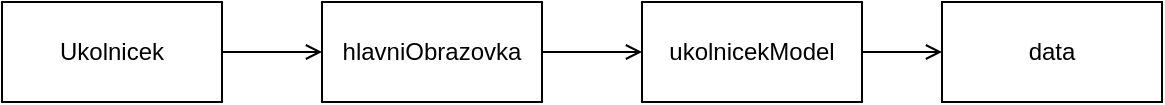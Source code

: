 <mxfile version="21.2.1" type="device" pages="3">
  <diagram name="Page-1" id="JF6K9snw8fR3OMPUehER">
    <mxGraphModel dx="1418" dy="828" grid="1" gridSize="10" guides="1" tooltips="1" connect="1" arrows="1" fold="1" page="1" pageScale="1" pageWidth="827" pageHeight="1169" math="0" shadow="0">
      <root>
        <mxCell id="0" />
        <mxCell id="1" parent="0" />
        <mxCell id="RAF46U92DlabGJ9Uu_Ly-5" value="" style="edgeStyle=orthogonalEdgeStyle;rounded=0;orthogonalLoop=1;jettySize=auto;html=1;endArrow=open;endFill=0;" edge="1" parent="1" source="RAF46U92DlabGJ9Uu_Ly-1" target="RAF46U92DlabGJ9Uu_Ly-2">
          <mxGeometry relative="1" as="geometry" />
        </mxCell>
        <mxCell id="RAF46U92DlabGJ9Uu_Ly-1" value="Ukolnicek" style="html=1;whiteSpace=wrap;" vertex="1" parent="1">
          <mxGeometry x="190" y="250" width="110" height="50" as="geometry" />
        </mxCell>
        <mxCell id="RAF46U92DlabGJ9Uu_Ly-6" value="" style="edgeStyle=orthogonalEdgeStyle;rounded=0;orthogonalLoop=1;jettySize=auto;html=1;endArrow=open;endFill=0;" edge="1" parent="1" source="RAF46U92DlabGJ9Uu_Ly-2" target="RAF46U92DlabGJ9Uu_Ly-3">
          <mxGeometry relative="1" as="geometry" />
        </mxCell>
        <mxCell id="RAF46U92DlabGJ9Uu_Ly-2" value="hlavniObrazovka" style="html=1;whiteSpace=wrap;" vertex="1" parent="1">
          <mxGeometry x="350" y="250" width="110" height="50" as="geometry" />
        </mxCell>
        <mxCell id="RAF46U92DlabGJ9Uu_Ly-7" value="" style="edgeStyle=orthogonalEdgeStyle;rounded=0;orthogonalLoop=1;jettySize=auto;html=1;endArrow=open;endFill=0;" edge="1" parent="1" source="RAF46U92DlabGJ9Uu_Ly-3" target="RAF46U92DlabGJ9Uu_Ly-4">
          <mxGeometry relative="1" as="geometry" />
        </mxCell>
        <mxCell id="RAF46U92DlabGJ9Uu_Ly-3" value="ukolnicekModel" style="html=1;whiteSpace=wrap;" vertex="1" parent="1">
          <mxGeometry x="510" y="250" width="110" height="50" as="geometry" />
        </mxCell>
        <mxCell id="RAF46U92DlabGJ9Uu_Ly-4" value="data" style="html=1;whiteSpace=wrap;" vertex="1" parent="1">
          <mxGeometry x="660" y="250" width="110" height="50" as="geometry" />
        </mxCell>
      </root>
    </mxGraphModel>
  </diagram>
  <diagram id="rq_dd0CU4L13e2Q9XzvG" name="Page-2">
    <mxGraphModel dx="2245" dy="828" grid="1" gridSize="10" guides="1" tooltips="1" connect="1" arrows="1" fold="1" page="1" pageScale="1" pageWidth="827" pageHeight="1169" math="0" shadow="0">
      <root>
        <mxCell id="0" />
        <mxCell id="1" parent="0" />
        <mxCell id="6RiQGxIlc_ZRF6FXusnU-1" value="&lt;p style=&quot;margin:0px;margin-top:4px;text-align:center;&quot;&gt;&lt;b&gt;Pacienti&lt;/b&gt;&lt;/p&gt;&lt;hr size=&quot;1&quot;&gt;&lt;div style=&quot;height:2px;&quot;&gt;&lt;/div&gt;" style="verticalAlign=top;align=left;overflow=fill;fontSize=12;fontFamily=Helvetica;html=1;whiteSpace=wrap;" vertex="1" parent="1">
          <mxGeometry x="-400" y="120" width="700" height="670" as="geometry" />
        </mxCell>
        <mxCell id="6RiQGxIlc_ZRF6FXusnU-14" value="&lt;p style=&quot;margin:0px;margin-top:4px;text-align:center;&quot;&gt;&lt;b&gt;Pacient&lt;/b&gt;&lt;/p&gt;&lt;hr&gt;" style="verticalAlign=top;align=left;overflow=fill;fontSize=12;fontFamily=Helvetica;html=1;whiteSpace=wrap;" vertex="1" parent="1">
          <mxGeometry x="-230" y="180" width="490" height="570" as="geometry" />
        </mxCell>
        <mxCell id="6RiQGxIlc_ZRF6FXusnU-15" value="&lt;p style=&quot;margin:0px;margin-top:4px;text-align:center;&quot;&gt;&lt;b&gt;Nemoc&lt;/b&gt;&lt;/p&gt;&lt;hr&gt;" style="verticalAlign=top;align=left;overflow=fill;fontSize=12;fontFamily=Helvetica;html=1;whiteSpace=wrap;" vertex="1" parent="1">
          <mxGeometry x="-140" y="240" width="370" height="140" as="geometry" />
        </mxCell>
        <mxCell id="6RiQGxIlc_ZRF6FXusnU-16" value="Udaje&lt;hr&gt;&lt;p style=&quot;margin:0px;margin-top:4px;text-align:center;&quot;&gt;&lt;/p&gt;" style="verticalAlign=top;align=left;overflow=fill;fontSize=12;fontFamily=Helvetica;html=1;whiteSpace=wrap;" vertex="1" parent="1">
          <mxGeometry x="-140" y="400" width="370" height="320" as="geometry" />
        </mxCell>
        <mxCell id="6RiQGxIlc_ZRF6FXusnU-17" value="&lt;p style=&quot;margin:0px;margin-top:4px;text-align:center;&quot;&gt;&lt;b&gt;Jmeno&lt;/b&gt;&lt;/p&gt;&lt;hr&gt;" style="verticalAlign=top;align=left;overflow=fill;fontSize=12;fontFamily=Helvetica;html=1;whiteSpace=wrap;" vertex="1" parent="1">
          <mxGeometry y="530" width="90" height="60" as="geometry" />
        </mxCell>
        <mxCell id="6RiQGxIlc_ZRF6FXusnU-19" value="&lt;p style=&quot;margin:0px;margin-top:4px;text-align:center;&quot;&gt;&lt;b&gt;Adresa&lt;/b&gt;&lt;/p&gt;&lt;hr size=&quot;1&quot;&gt;&lt;div style=&quot;height:2px;&quot;&gt;&lt;/div&gt;" style="verticalAlign=top;align=left;overflow=fill;fontSize=12;fontFamily=Helvetica;html=1;whiteSpace=wrap;" vertex="1" parent="1">
          <mxGeometry x="120" y="530" width="90" height="60" as="geometry" />
        </mxCell>
        <mxCell id="6RiQGxIlc_ZRF6FXusnU-20" value="&lt;p style=&quot;margin:0px;margin-top:4px;text-align:center;&quot;&gt;&lt;b&gt;Vek&lt;/b&gt;&lt;/p&gt;&lt;hr&gt;" style="verticalAlign=top;align=left;overflow=fill;fontSize=12;fontFamily=Helvetica;html=1;whiteSpace=wrap;" vertex="1" parent="1">
          <mxGeometry x="-120" y="530" width="90" height="60" as="geometry" />
        </mxCell>
        <mxCell id="zyF-t-INOE2flBuwupY3-4" value="" style="endArrow=none;html=1;rounded=0;entryX=0.5;entryY=1;entryDx=0;entryDy=0;" edge="1" parent="1" target="6RiQGxIlc_ZRF6FXusnU-20">
          <mxGeometry width="50" height="50" relative="1" as="geometry">
            <mxPoint x="-75" y="720" as="sourcePoint" />
            <mxPoint x="-70" y="610" as="targetPoint" />
          </mxGeometry>
        </mxCell>
        <mxCell id="zyF-t-INOE2flBuwupY3-5" value="" style="endArrow=none;html=1;rounded=0;entryX=0.5;entryY=1;entryDx=0;entryDy=0;" edge="1" parent="1" source="zyF-t-INOE2flBuwupY3-8" target="6RiQGxIlc_ZRF6FXusnU-17">
          <mxGeometry width="50" height="50" relative="1" as="geometry">
            <mxPoint x="45" y="720" as="sourcePoint" />
            <mxPoint x="47" y="610" as="targetPoint" />
          </mxGeometry>
        </mxCell>
        <mxCell id="zyF-t-INOE2flBuwupY3-6" value="" style="endArrow=none;html=1;rounded=0;entryX=0.5;entryY=1;entryDx=0;entryDy=0;" edge="1" parent="1" target="6RiQGxIlc_ZRF6FXusnU-19">
          <mxGeometry width="50" height="50" relative="1" as="geometry">
            <mxPoint x="165" y="720" as="sourcePoint" />
            <mxPoint x="167" y="600" as="targetPoint" />
          </mxGeometry>
        </mxCell>
        <mxCell id="zyF-t-INOE2flBuwupY3-7" value="" style="whiteSpace=wrap;html=1;aspect=fixed;" vertex="1" parent="1">
          <mxGeometry x="-90" y="700" width="30" height="30" as="geometry" />
        </mxCell>
        <mxCell id="zyF-t-INOE2flBuwupY3-9" value="" style="endArrow=none;html=1;rounded=0;entryX=0.5;entryY=1;entryDx=0;entryDy=0;" edge="1" parent="1" target="zyF-t-INOE2flBuwupY3-8">
          <mxGeometry width="50" height="50" relative="1" as="geometry">
            <mxPoint x="45" y="720" as="sourcePoint" />
            <mxPoint x="45" y="590" as="targetPoint" />
          </mxGeometry>
        </mxCell>
        <mxCell id="zyF-t-INOE2flBuwupY3-8" value="" style="whiteSpace=wrap;html=1;aspect=fixed;" vertex="1" parent="1">
          <mxGeometry x="30" y="700" width="30" height="30" as="geometry" />
        </mxCell>
        <mxCell id="zyF-t-INOE2flBuwupY3-10" value="" style="whiteSpace=wrap;html=1;aspect=fixed;" vertex="1" parent="1">
          <mxGeometry x="150" y="700" width="30" height="30" as="geometry" />
        </mxCell>
        <mxCell id="zyF-t-INOE2flBuwupY3-11" value="" style="whiteSpace=wrap;html=1;aspect=fixed;" vertex="1" parent="1">
          <mxGeometry x="-240" y="295" width="30" height="30" as="geometry" />
        </mxCell>
        <mxCell id="zyF-t-INOE2flBuwupY3-12" value="" style="whiteSpace=wrap;html=1;aspect=fixed;" vertex="1" parent="1">
          <mxGeometry x="-240" y="440" width="30" height="30" as="geometry" />
        </mxCell>
        <mxCell id="zyF-t-INOE2flBuwupY3-13" value="" style="endArrow=none;html=1;rounded=0;entryX=0;entryY=0.5;entryDx=0;entryDy=0;exitX=1;exitY=0.5;exitDx=0;exitDy=0;" edge="1" parent="1" source="zyF-t-INOE2flBuwupY3-11" target="6RiQGxIlc_ZRF6FXusnU-15">
          <mxGeometry width="50" height="50" relative="1" as="geometry">
            <mxPoint x="-180" y="440" as="sourcePoint" />
            <mxPoint x="-180" y="310" as="targetPoint" />
          </mxGeometry>
        </mxCell>
        <mxCell id="zyF-t-INOE2flBuwupY3-14" value="" style="endArrow=none;html=1;rounded=0;entryX=1;entryY=0.5;entryDx=0;entryDy=0;exitX=0.003;exitY=0.172;exitDx=0;exitDy=0;exitPerimeter=0;" edge="1" parent="1" source="6RiQGxIlc_ZRF6FXusnU-16" target="zyF-t-INOE2flBuwupY3-12">
          <mxGeometry width="50" height="50" relative="1" as="geometry">
            <mxPoint x="-55" y="740" as="sourcePoint" />
            <mxPoint x="-55" y="610" as="targetPoint" />
          </mxGeometry>
        </mxCell>
        <mxCell id="zyF-t-INOE2flBuwupY3-15" value="" style="endArrow=none;html=1;rounded=0;entryX=1;entryY=0.5;entryDx=0;entryDy=0;exitX=-0.002;exitY=0.339;exitDx=0;exitDy=0;exitPerimeter=0;" edge="1" parent="1" source="6RiQGxIlc_ZRF6FXusnU-14" target="zyF-t-INOE2flBuwupY3-16">
          <mxGeometry width="50" height="50" relative="1" as="geometry">
            <mxPoint x="-360" y="530" as="sourcePoint" />
            <mxPoint x="-360" y="400" as="targetPoint" />
          </mxGeometry>
        </mxCell>
        <mxCell id="zyF-t-INOE2flBuwupY3-16" value="" style="whiteSpace=wrap;html=1;aspect=fixed;" vertex="1" parent="1">
          <mxGeometry x="-413" y="360" width="30" height="30" as="geometry" />
        </mxCell>
        <mxCell id="zyF-t-INOE2flBuwupY3-17" value="Vek" style="text;html=1;align=center;verticalAlign=middle;resizable=0;points=[];autosize=1;strokeColor=none;fillColor=none;" vertex="1" parent="1">
          <mxGeometry x="-80" y="670" width="40" height="30" as="geometry" />
        </mxCell>
        <mxCell id="zyF-t-INOE2flBuwupY3-18" value="Jmeno" style="text;html=1;align=center;verticalAlign=middle;resizable=0;points=[];autosize=1;strokeColor=none;fillColor=none;" vertex="1" parent="1">
          <mxGeometry x="40" y="670" width="60" height="30" as="geometry" />
        </mxCell>
        <mxCell id="zyF-t-INOE2flBuwupY3-19" value="Adresa" style="text;html=1;align=center;verticalAlign=middle;resizable=0;points=[];autosize=1;strokeColor=none;fillColor=none;" vertex="1" parent="1">
          <mxGeometry x="160" y="670" width="60" height="30" as="geometry" />
        </mxCell>
        <mxCell id="zyF-t-INOE2flBuwupY3-21" value="Udaje" style="text;html=1;align=center;verticalAlign=middle;resizable=0;points=[];autosize=1;strokeColor=none;fillColor=none;" vertex="1" parent="1">
          <mxGeometry x="-210" y="430" width="50" height="30" as="geometry" />
        </mxCell>
        <mxCell id="zyF-t-INOE2flBuwupY3-22" value="Stav" style="text;html=1;align=center;verticalAlign=middle;resizable=0;points=[];autosize=1;strokeColor=none;fillColor=none;" vertex="1" parent="1">
          <mxGeometry x="-210" y="290" width="50" height="30" as="geometry" />
        </mxCell>
        <mxCell id="zyF-t-INOE2flBuwupY3-24" value="Pacient" style="text;html=1;align=center;verticalAlign=middle;resizable=0;points=[];autosize=1;strokeColor=none;fillColor=none;" vertex="1" parent="1">
          <mxGeometry x="-390" y="350" width="60" height="30" as="geometry" />
        </mxCell>
      </root>
    </mxGraphModel>
  </diagram>
  <diagram id="PQZY6MX_CU3fnjuy3zTN" name="Page-3">
    <mxGraphModel dx="1418" dy="828" grid="1" gridSize="10" guides="1" tooltips="1" connect="1" arrows="1" fold="1" page="1" pageScale="1" pageWidth="827" pageHeight="1169" math="0" shadow="0">
      <root>
        <mxCell id="0" />
        <mxCell id="1" parent="0" />
        <mxCell id="ayzjJGaDfwZVS4_bJglC-1" value="PujcovnaAut" style="swimlane;fontStyle=1;align=center;verticalAlign=top;childLayout=stackLayout;horizontal=1;startSize=26;horizontalStack=0;resizeParent=1;resizeParentMax=0;resizeLast=0;collapsible=1;marginBottom=0;whiteSpace=wrap;html=1;" vertex="1" parent="1">
          <mxGeometry x="230" y="190" width="160" height="88" as="geometry" />
        </mxCell>
        <mxCell id="ayzjJGaDfwZVS4_bJglC-2" value="+auta: Auto[]&lt;br&gt;+zakaznici: Zakaznik[]&lt;br&gt;+dobaPronajmu: Int" style="text;strokeColor=none;fillColor=none;align=left;verticalAlign=top;spacingLeft=4;spacingRight=4;overflow=hidden;rotatable=0;points=[[0,0.5],[1,0.5]];portConstraint=eastwest;whiteSpace=wrap;html=1;" vertex="1" parent="ayzjJGaDfwZVS4_bJglC-1">
          <mxGeometry y="26" width="160" height="54" as="geometry" />
        </mxCell>
        <mxCell id="ayzjJGaDfwZVS4_bJglC-3" value="" style="line;strokeWidth=1;fillColor=none;align=left;verticalAlign=middle;spacingTop=-1;spacingLeft=3;spacingRight=3;rotatable=0;labelPosition=right;points=[];portConstraint=eastwest;strokeColor=inherit;" vertex="1" parent="ayzjJGaDfwZVS4_bJglC-1">
          <mxGeometry y="80" width="160" height="8" as="geometry" />
        </mxCell>
        <mxCell id="ayzjJGaDfwZVS4_bJglC-5" value="Auto" style="swimlane;fontStyle=1;align=center;verticalAlign=top;childLayout=stackLayout;horizontal=1;startSize=26;horizontalStack=0;resizeParent=1;resizeParentMax=0;resizeLast=0;collapsible=1;marginBottom=0;whiteSpace=wrap;html=1;" vertex="1" parent="1">
          <mxGeometry x="510" y="250" width="160" height="106" as="geometry" />
        </mxCell>
        <mxCell id="ayzjJGaDfwZVS4_bJglC-6" value="+vyrobce: string&lt;br&gt;+model: string&lt;br&gt;+rocnik: int&lt;br&gt;+cena: int" style="text;strokeColor=none;fillColor=none;align=left;verticalAlign=top;spacingLeft=4;spacingRight=4;overflow=hidden;rotatable=0;points=[[0,0.5],[1,0.5]];portConstraint=eastwest;whiteSpace=wrap;html=1;" vertex="1" parent="ayzjJGaDfwZVS4_bJglC-5">
          <mxGeometry y="26" width="160" height="72" as="geometry" />
        </mxCell>
        <mxCell id="ayzjJGaDfwZVS4_bJglC-7" value="" style="line;strokeWidth=1;fillColor=none;align=left;verticalAlign=middle;spacingTop=-1;spacingLeft=3;spacingRight=3;rotatable=0;labelPosition=right;points=[];portConstraint=eastwest;strokeColor=inherit;" vertex="1" parent="ayzjJGaDfwZVS4_bJglC-5">
          <mxGeometry y="98" width="160" height="8" as="geometry" />
        </mxCell>
        <mxCell id="ayzjJGaDfwZVS4_bJglC-9" value="Zakaznik" style="swimlane;fontStyle=1;align=center;verticalAlign=top;childLayout=stackLayout;horizontal=1;startSize=26;horizontalStack=0;resizeParent=1;resizeParentMax=0;resizeLast=0;collapsible=1;marginBottom=0;whiteSpace=wrap;html=1;" vertex="1" parent="1">
          <mxGeometry x="520" y="440" width="160" height="108" as="geometry" />
        </mxCell>
        <mxCell id="ayzjJGaDfwZVS4_bJglC-10" value="+jmeno: string&lt;br&gt;+adresa: string&lt;br&gt;+email: string&lt;br&gt;+zaznamy: Zaznam[]" style="text;strokeColor=none;fillColor=none;align=left;verticalAlign=top;spacingLeft=4;spacingRight=4;overflow=hidden;rotatable=0;points=[[0,0.5],[1,0.5]];portConstraint=eastwest;whiteSpace=wrap;html=1;" vertex="1" parent="ayzjJGaDfwZVS4_bJglC-9">
          <mxGeometry y="26" width="160" height="74" as="geometry" />
        </mxCell>
        <mxCell id="ayzjJGaDfwZVS4_bJglC-11" value="" style="line;strokeWidth=1;fillColor=none;align=left;verticalAlign=middle;spacingTop=-1;spacingLeft=3;spacingRight=3;rotatable=0;labelPosition=right;points=[];portConstraint=eastwest;strokeColor=inherit;" vertex="1" parent="ayzjJGaDfwZVS4_bJglC-9">
          <mxGeometry y="100" width="160" height="8" as="geometry" />
        </mxCell>
        <mxCell id="ayzjJGaDfwZVS4_bJglC-19" value="" style="edgeStyle=orthogonalEdgeStyle;rounded=0;orthogonalLoop=1;jettySize=auto;html=1;endArrow=diamond;endFill=0;endSize=20;" edge="1" parent="1" source="ayzjJGaDfwZVS4_bJglC-13" target="ayzjJGaDfwZVS4_bJglC-11">
          <mxGeometry relative="1" as="geometry" />
        </mxCell>
        <mxCell id="ayzjJGaDfwZVS4_bJglC-13" value="Zaznam" style="swimlane;fontStyle=1;align=center;verticalAlign=top;childLayout=stackLayout;horizontal=1;startSize=26;horizontalStack=0;resizeParent=1;resizeParentMax=0;resizeLast=0;collapsible=1;marginBottom=0;whiteSpace=wrap;html=1;" vertex="1" parent="1">
          <mxGeometry x="520" y="585" width="160" height="108" as="geometry" />
        </mxCell>
        <mxCell id="ayzjJGaDfwZVS4_bJglC-14" value="+auto: Auto&lt;br&gt;+zakaznik: Zakaznik&lt;br&gt;+pocatecniDatum: Date&lt;br&gt;+koncoveDatum: Date" style="text;strokeColor=none;fillColor=none;align=left;verticalAlign=top;spacingLeft=4;spacingRight=4;overflow=hidden;rotatable=0;points=[[0,0.5],[1,0.5]];portConstraint=eastwest;whiteSpace=wrap;html=1;" vertex="1" parent="ayzjJGaDfwZVS4_bJglC-13">
          <mxGeometry y="26" width="160" height="74" as="geometry" />
        </mxCell>
        <mxCell id="ayzjJGaDfwZVS4_bJglC-15" value="" style="line;strokeWidth=1;fillColor=none;align=left;verticalAlign=middle;spacingTop=-1;spacingLeft=3;spacingRight=3;rotatable=0;labelPosition=right;points=[];portConstraint=eastwest;strokeColor=inherit;" vertex="1" parent="ayzjJGaDfwZVS4_bJglC-13">
          <mxGeometry y="100" width="160" height="8" as="geometry" />
        </mxCell>
        <mxCell id="ayzjJGaDfwZVS4_bJglC-17" style="edgeStyle=orthogonalEdgeStyle;rounded=0;orthogonalLoop=1;jettySize=auto;html=1;entryX=1.013;entryY=0.241;entryDx=0;entryDy=0;entryPerimeter=0;endArrow=diamond;endFill=0;endSize=20;" edge="1" parent="1" source="ayzjJGaDfwZVS4_bJglC-6" target="ayzjJGaDfwZVS4_bJglC-2">
          <mxGeometry relative="1" as="geometry" />
        </mxCell>
        <mxCell id="ayzjJGaDfwZVS4_bJglC-18" style="edgeStyle=orthogonalEdgeStyle;rounded=0;orthogonalLoop=1;jettySize=auto;html=1;entryX=1.019;entryY=0.815;entryDx=0;entryDy=0;entryPerimeter=0;endArrow=diamond;endFill=0;endSize=20;" edge="1" parent="1" source="ayzjJGaDfwZVS4_bJglC-10" target="ayzjJGaDfwZVS4_bJglC-2">
          <mxGeometry relative="1" as="geometry">
            <Array as="points">
              <mxPoint x="430" y="503" />
              <mxPoint x="430" y="260" />
            </Array>
          </mxGeometry>
        </mxCell>
        <mxCell id="ayzjJGaDfwZVS4_bJglC-22" value="" style="edgeStyle=orthogonalEdgeStyle;rounded=0;orthogonalLoop=1;jettySize=auto;html=1;endArrow=none;endFill=0;dashed=1;" edge="1" parent="1" source="ayzjJGaDfwZVS4_bJglC-21" target="ayzjJGaDfwZVS4_bJglC-3">
          <mxGeometry relative="1" as="geometry" />
        </mxCell>
        <mxCell id="ayzjJGaDfwZVS4_bJglC-21" value="self.auta &amp;gt; 0" style="html=1;whiteSpace=wrap;" vertex="1" parent="1">
          <mxGeometry x="220" y="356" width="110" height="50" as="geometry" />
        </mxCell>
        <mxCell id="ayzjJGaDfwZVS4_bJglC-24" value="" style="edgeStyle=orthogonalEdgeStyle;rounded=0;orthogonalLoop=1;jettySize=auto;html=1;endArrow=none;endFill=0;dashed=1;" edge="1" parent="1" source="ayzjJGaDfwZVS4_bJglC-23" target="ayzjJGaDfwZVS4_bJglC-14">
          <mxGeometry relative="1" as="geometry" />
        </mxCell>
        <mxCell id="ayzjJGaDfwZVS4_bJglC-23" value="self.zakaznik &amp;gt;= 0" style="html=1;whiteSpace=wrap;" vertex="1" parent="1">
          <mxGeometry x="304" y="614" width="110" height="50" as="geometry" />
        </mxCell>
      </root>
    </mxGraphModel>
  </diagram>
</mxfile>
